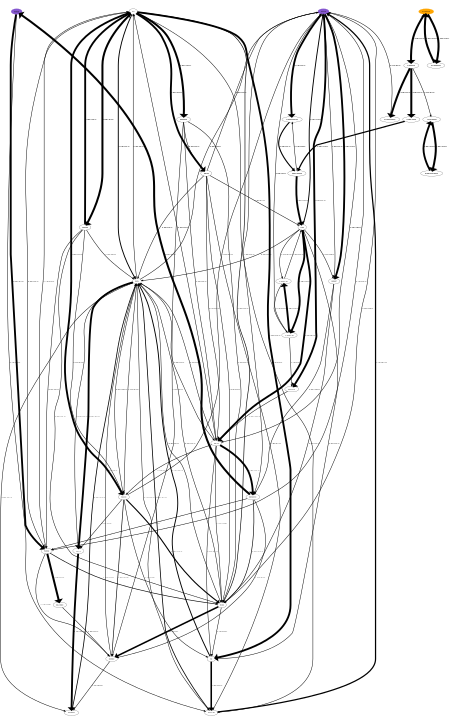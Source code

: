 digraph {
    graph [b="0,0,1558,558", rankdir=TB, center=true, splines=True, size="3,5!", dpi=400, ratio="fill"];
	NO -> N2 [label="1.2E-01%" fontcolor=black fontname=serif fontsize=16 penwidth=3]
	NO -> NH [label="4.4E-02%" fontcolor=black fontname=serif fontsize=16 penwidth=3]
	NO -> HONO [label="3.0E-01%" fontcolor=black fontname=serif fontsize=16 penwidth=3]
	NO -> N2O [label="1.2E-02%" fontcolor=black fontname=serif fontsize=16 penwidth=3]
	NO -> NO2 [label="1.0E+02%" fontcolor=black fontname=serif fontsize=16 penwidth=12]
	NO -> HCN [label="4.0E+00%" fontcolor=black fontname=serif fontsize=16 penwidth=3]
	NO -> NCO [label="1.4E-01%" fontcolor=black fontname=serif fontsize=16 penwidth=3]
	NO -> H2CN [label="2.6E+01%" fontcolor=black fontname=serif fontsize=16 penwidth=5]
	C5H5N -> C5H4N [label="1.0E+02%" fontcolor=black fontname=serif fontsize=16 penwidth=13]
	C5H5N -> C5H5NO [label="1.0E+02%" fontcolor=black fontname=serif fontsize=16 penwidth=13]
	NO2 -> HONO [label="9.2E+01%" fontcolor=black fontname=serif fontsize=16 penwidth=12]
	NO2 -> NO [label="2.0E+00%" fontcolor=black fontname=serif fontsize=16 penwidth=3]
	NH3 -> NH2 [label="9.9E+01%" fontcolor=black fontname=serif fontsize=16 penwidth=12]
	NH3 -> H2CN [label="2.7E-01%" fontcolor=black fontname=serif fontsize=16 penwidth=3]
	HCN -> NH2 [label="2.7E-02%" fontcolor=black fontname=serif fontsize=16 penwidth=3]
	HCN -> NH [label="3.0E+00%" fontcolor=black fontname=serif fontsize=16 penwidth=3]
	HCN -> HNC [label="9.8E+01%" fontcolor=black fontname=serif fontsize=16 penwidth=12]
	HCN -> HNCO [label="7.9E-01%" fontcolor=black fontname=serif fontsize=16 penwidth=3]
	HCN -> NCO [label="5.3E+00%" fontcolor=black fontname=serif fontsize=16 penwidth=3]
	HCN -> CH2CHCN [label="9.7E+01%" fontcolor=black fontname=serif fontsize=16 penwidth=12]
	HCN -> HOCN [label="9.9E+01%" fontcolor=black fontname=serif fontsize=16 penwidth=12]
	N2O -> NH [label="4.5E+01%" fontcolor=black fontname=serif fontsize=16 penwidth=7]
	N2O -> HNO [label="2.0E+01%" fontcolor=black fontname=serif fontsize=16 penwidth=4]
	N2O -> N [label="1.1E-02%" fontcolor=black fontname=serif fontsize=16 penwidth=3]
	N2O -> NO [label="6.0E+00%" fontcolor=black fontname=serif fontsize=16 penwidth=3]
	N2O -> NO2 [label="4.6E-02%" fontcolor=black fontname=serif fontsize=16 penwidth=3]
	N2O -> HCN [label="1.3E-01%" fontcolor=black fontname=serif fontsize=16 penwidth=3]
	N2 -> NNH [label="1.0E+02%" fontcolor=black fontname=serif fontsize=16 penwidth=13]
	N2 -> NH2 [label="1.7E-01%" fontcolor=black fontname=serif fontsize=16 penwidth=3]
	N2 -> NH [label="1.2E+01%" fontcolor=black fontname=serif fontsize=16 penwidth=4]
	N2 -> N [label="1.0E+02%" fontcolor=black fontname=serif fontsize=16 penwidth=12]
	N2 -> N2O [label="1.0E+02%" fontcolor=black fontname=serif fontsize=16 penwidth=12]
	N2 -> NO [label="3.2E+01%" fontcolor=black fontname=serif fontsize=16 penwidth=6]
	N2 -> NCN [label="1.0E+02%" fontcolor=black fontname=serif fontsize=16 penwidth=12]
	N2 -> H2CN [label="5.8E-01%" fontcolor=black fontname=serif fontsize=16 penwidth=3]
	N2 -> HNCN [label="1.0E+02%" fontcolor=black fontname=serif fontsize=16 penwidth=13]
	HONO -> NO [label="2.1E+01%" fontcolor=black fontname=serif fontsize=16 penwidth=5]
	NH -> HNO [label="7.7E+01%" fontcolor=black fontname=serif fontsize=16 penwidth=10]
	NH -> N [label="3.2E-01%" fontcolor=black fontname=serif fontsize=16 penwidth=3]
	NH -> NO [label="4.2E-01%" fontcolor=black fontname=serif fontsize=16 penwidth=3]
	NCO -> N2 [label="2.3E-02%" fontcolor=black fontname=serif fontsize=16 penwidth=3]
	NCO -> NH [label="6.1E+00%" fontcolor=black fontname=serif fontsize=16 penwidth=3]
	NCO -> N [label="1.2E-01%" fontcolor=black fontname=serif fontsize=16 penwidth=3]
	NCO -> N2O [label="1.3E-02%" fontcolor=black fontname=serif fontsize=16 penwidth=3]
	NCO -> NO [label="6.1E-01%" fontcolor=black fontname=serif fontsize=16 penwidth=3]
	NCO -> HNCO [label="9.4E+01%" fontcolor=black fontname=serif fontsize=16 penwidth=12]
	H2CN -> NO [label="1.7E-02%" fontcolor=black fontname=serif fontsize=16 penwidth=3]
	H2CN -> HCN [label="5.7E+01%" fontcolor=black fontname=serif fontsize=16 penwidth=8]
	C5H4N -> C5H4NO [label="4.3E-01%" fontcolor=black fontname=serif fontsize=16 penwidth=3]
	C5H4N -> C5H4NO2 [label="1.0E+02%" fontcolor=black fontname=serif fontsize=16 penwidth=13]
	C5H4N -> C4H4CN [label="1.0E+02%" fontcolor=black fontname=serif fontsize=16 penwidth=13]
	C5H5NO -> C5H5N [label="1.0E+02%" fontcolor=black fontname=serif fontsize=16 penwidth=13]
	NH2 -> N2 [label="9.4E-02%" fontcolor=black fontname=serif fontsize=16 penwidth=3]
	NH2 -> NH [label="1.3E+01%" fontcolor=black fontname=serif fontsize=16 penwidth=4]
	NH2 -> HNO [label="2.3E+00%" fontcolor=black fontname=serif fontsize=16 penwidth=3]
	NH2 -> H2NO [label="1.0E+02%" fontcolor=black fontname=serif fontsize=16 penwidth=13]
	HNC -> NH [label="6.5E-01%" fontcolor=black fontname=serif fontsize=16 penwidth=3]
	HNC -> HCN [label="7.6E-01%" fontcolor=black fontname=serif fontsize=16 penwidth=3]
	HNC -> HNCO [label="5.4E+00%" fontcolor=black fontname=serif fontsize=16 penwidth=3]
	HNCO -> NH2 [label="3.7E-01%" fontcolor=black fontname=serif fontsize=16 penwidth=3]
	HNCO -> NH [label="1.9E+01%" fontcolor=black fontname=serif fontsize=16 penwidth=4]
	HNCO -> HNO [label="1.4E-01%" fontcolor=black fontname=serif fontsize=16 penwidth=3]
	HNCO -> NH3 [label="1.0E+02%" fontcolor=black fontname=serif fontsize=16 penwidth=13]
	CH2CHCN -> CHCHCN [label="4.4E+01%" fontcolor=black fontname=serif fontsize=16 penwidth=7]
	HOCN -> NCO [label="1.5E+00%" fontcolor=black fontname=serif fontsize=16 penwidth=3]
	HNO -> HONO [label="7.4E+00%" fontcolor=black fontname=serif fontsize=16 penwidth=3]
	HNO -> NO [label="1.3E+00%" fontcolor=black fontname=serif fontsize=16 penwidth=3]
	N -> NO [label="3.7E+01%" fontcolor=black fontname=serif fontsize=16 penwidth=6]
	N -> H2CN [label="7.3E+01%" fontcolor=black fontname=serif fontsize=16 penwidth=10]
	NNH -> N2 [label="1.0E+02%" fontcolor=black fontname=serif fontsize=16 penwidth=12]
	NNH -> NH2 [label="9.5E-02%" fontcolor=black fontname=serif fontsize=16 penwidth=3]
	NNH -> NH [label="9.5E-01%" fontcolor=black fontname=serif fontsize=16 penwidth=3]
	NNH -> N2O [label="2.2E-02%" fontcolor=black fontname=serif fontsize=16 penwidth=3]
	NNH -> NO [label="1.8E-02%" fontcolor=black fontname=serif fontsize=16 penwidth=3]
	NCN -> NH [label="8.6E-02%" fontcolor=black fontname=serif fontsize=16 penwidth=3]
	NCN -> NO [label="2.3E-02%" fontcolor=black fontname=serif fontsize=16 penwidth=3]
	NCN -> HCN [label="9.6E-01%" fontcolor=black fontname=serif fontsize=16 penwidth=3]
	NCN -> CN [label="2.4E-01%" fontcolor=black fontname=serif fontsize=16 penwidth=3]
	NCN -> NCO [label="6.7E-02%" fontcolor=black fontname=serif fontsize=16 penwidth=3]
	NCN -> H2CN [label="1.4E-01%" fontcolor=black fontname=serif fontsize=16 penwidth=3]
	HNCN -> NH [label="1.2E-01%" fontcolor=black fontname=serif fontsize=16 penwidth=3]
	HNCN -> HNO [label="1.1E-02%" fontcolor=black fontname=serif fontsize=16 penwidth=3]
	HNCN -> NCO [label="5.5E-02%" fontcolor=black fontname=serif fontsize=16 penwidth=3]
	HNCN -> NCN [label="3.4E-01%" fontcolor=black fontname=serif fontsize=16 penwidth=3]
	C5H4NO -> BNC4H4CO [label="1.0E+02%" fontcolor=black fontname=serif fontsize=16 penwidth=13]
	C5H4NO2 -> HCN [label="6.7E-02%" fontcolor=black fontname=serif fontsize=16 penwidth=3]
	C4H4CN -> CHCHCN [label="5.6E+01%" fontcolor=black fontname=serif fontsize=16 penwidth=8]
	H2NO -> HNO [label="4.9E-01%" fontcolor=black fontname=serif fontsize=16 penwidth=3]
	CHCHCN -> CN [label="1.0E+02%" fontcolor=black fontname=serif fontsize=16 penwidth=12]
	CHCHCN -> CH2CHCN [label="2.8E+00%" fontcolor=black fontname=serif fontsize=16 penwidth=3]
	CN -> N [label="2.6E-02%" fontcolor=black fontname=serif fontsize=16 penwidth=3]
	CN -> NO [label="4.2E-01%" fontcolor=black fontname=serif fontsize=16 penwidth=3]
	CN -> HCN [label="3.8E+01%" fontcolor=black fontname=serif fontsize=16 penwidth=6]
	CN -> HNC [label="2.3E+00%" fontcolor=black fontname=serif fontsize=16 penwidth=3]
	CN -> NCO [label="9.3E+01%" fontcolor=black fontname=serif fontsize=16 penwidth=12]
	CN -> CH3CN [label="1.0E+02%" fontcolor=black fontname=serif fontsize=16 penwidth=12]
	CN -> CH2CN [label="1.5E-01%" fontcolor=black fontname=serif fontsize=16 penwidth=3]
	BNC4H4CO -> C5H4NO [label="1.0E+02%" fontcolor=black fontname=serif fontsize=16 penwidth=12]
	CH3CN -> HCN [label="1.0E-02%" fontcolor=black fontname=serif fontsize=16 penwidth=3]
	CH3CN -> HOCN [label="6.7E-01%" fontcolor=black fontname=serif fontsize=16 penwidth=3]
	CH3CN -> CH2CN [label="1.0E+02%" fontcolor=black fontname=serif fontsize=16 penwidth=12]
	CH2CN -> CN [label="1.0E-01%" fontcolor=black fontname=serif fontsize=16 penwidth=3]
	CH2CN -> CH3CN [label="5.8E-02%" fontcolor=black fontname=serif fontsize=16 penwidth=3]
	NO [fontname=serif fontsize=16]
	C5H5N [fontname=serif fontsize=16]
	NO2 [fontname=serif fontsize=16]
	NH3 [fontname=serif fontsize=16]
	HCN [fontname=serif fontsize=16]
	N2O [fontname=serif fontsize=16]
	N2 [fontname=serif fontsize=16]
	HONO [fontname=serif fontsize=16]
	NH [fontname=serif fontsize=16]
	NCO [fontname=serif fontsize=16]
	H2CN [fontname=serif fontsize=16]
	C5H4N [fontname=serif fontsize=16]
	C5H5NO [fontname=serif fontsize=16]
	NH2 [fontname=serif fontsize=16]
	HNC [fontname=serif fontsize=16]
	HNCO [fontname=serif fontsize=16]
	CH2CHCN [fontname=serif fontsize=16]
	HOCN [fontname=serif fontsize=16]
	HNO [fontname=serif fontsize=16]
	N [fontname=serif fontsize=16]
	NNH [fontname=serif fontsize=16]
	NCN [fontname=serif fontsize=16]
	HNCN [fontname=serif fontsize=16]
	C5H4NO [fontname=serif fontsize=16]
	C5H4NO2 [fontname=serif fontsize=16]
	C4H4CN [fontname=serif fontsize=16]
	H2NO [fontname=serif fontsize=16]
	CHCHCN [fontname=serif fontsize=16]
	CN [fontname=serif fontsize=16]
	BNC4H4CO [fontname=serif fontsize=16]
	CH3CN [fontname=serif fontsize=16]
	CH2CN [fontname=serif fontsize=16]
	HCN [color="#500dbab1" fillcolor="#500dbab1" style=filled]
	NH3 [color="#500dbab1" fillcolor="#500dbab1" style=filled]
	C5H5N [color=orange fillcolor=orange style=filled]

    {rank="source"; C5H5N,NH3,HCN,N2}
}